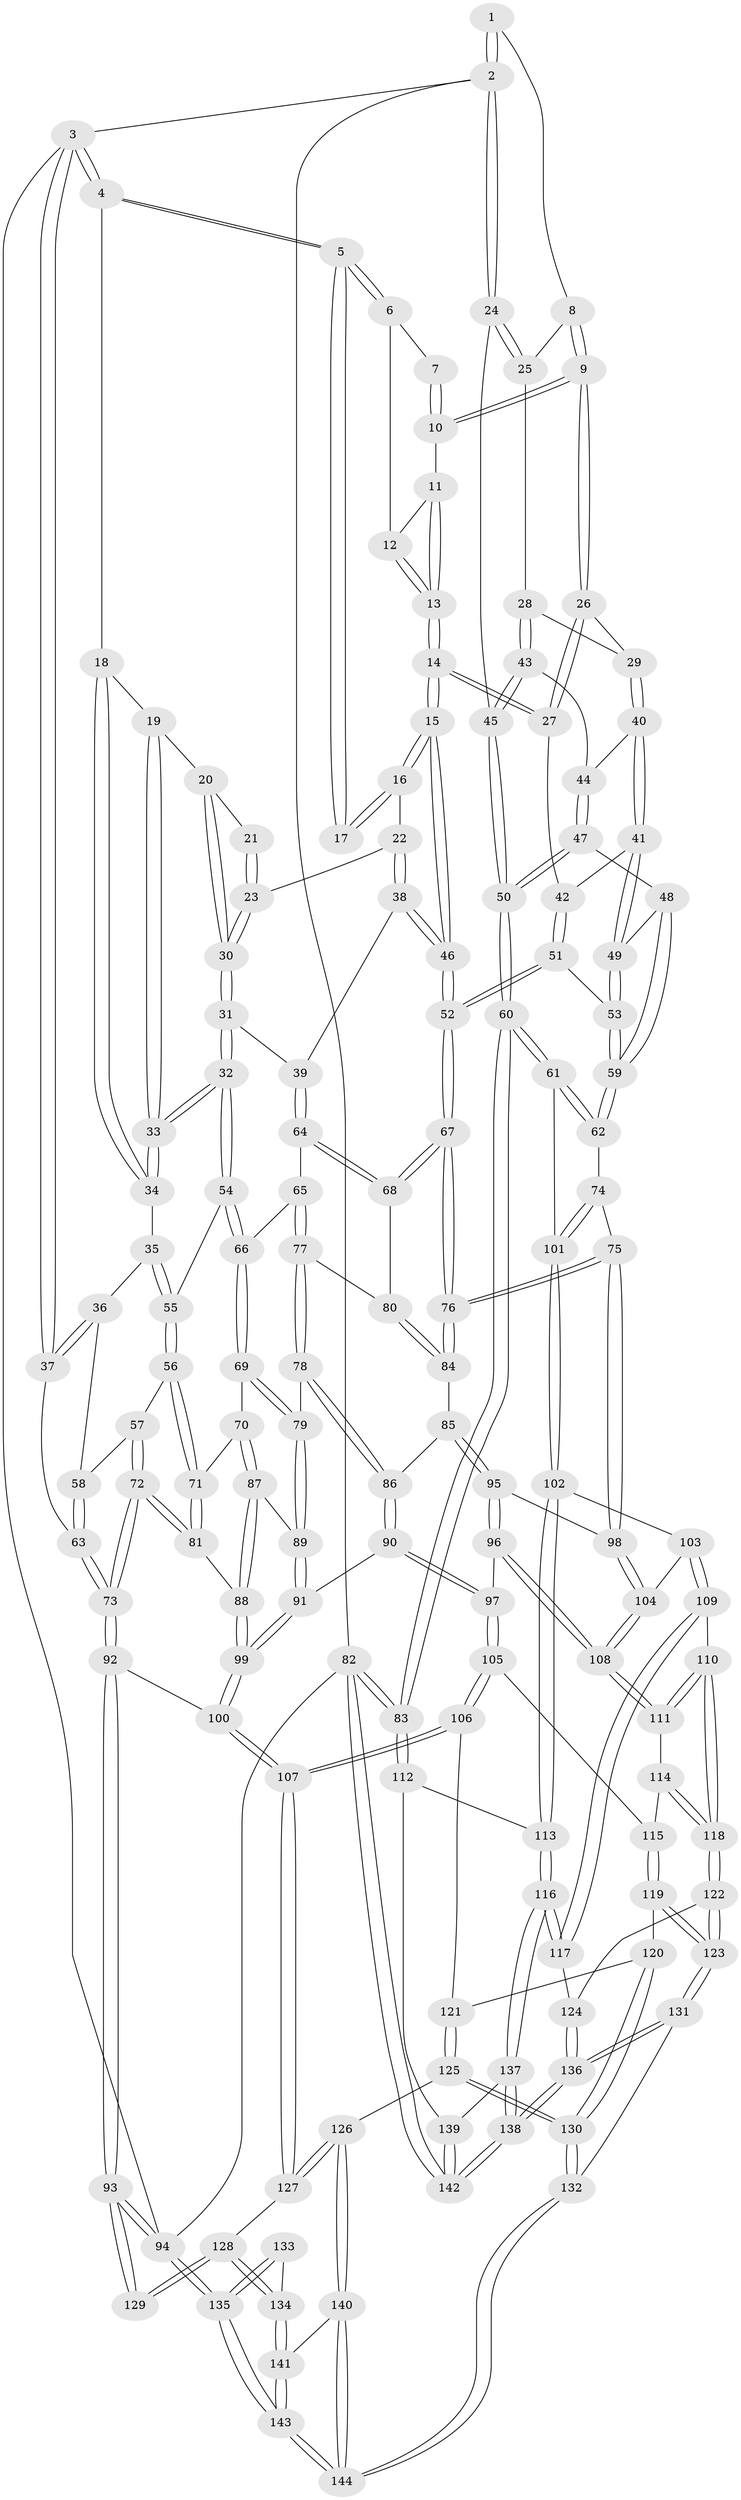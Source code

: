 // coarse degree distribution, {2: 0.10344827586206896, 4: 0.1839080459770115, 3: 0.6551724137931034, 5: 0.034482758620689655, 6: 0.022988505747126436}
// Generated by graph-tools (version 1.1) at 2025/54/03/04/25 22:54:14]
// undirected, 144 vertices, 357 edges
graph export_dot {
  node [color=gray90,style=filled];
  1 [pos="+1+0"];
  2 [pos="+1+0"];
  3 [pos="+0+0"];
  4 [pos="+0.16354231844065104+0"];
  5 [pos="+0.600034823917327+0"];
  6 [pos="+0.6537753365641593+0"];
  7 [pos="+0.9436852281416082+0"];
  8 [pos="+0.9020787887277641+0.06524787160525354"];
  9 [pos="+0.8464186517932285+0.07801654507903238"];
  10 [pos="+0.8427829858954702+0.07622372214077731"];
  11 [pos="+0.8174218511203177+0.06660928288699856"];
  12 [pos="+0.6984090704562694+0"];
  13 [pos="+0.7370297834648141+0.1428242078785836"];
  14 [pos="+0.7215989423348819+0.1766855585074742"];
  15 [pos="+0.6681511793149287+0.21260113579601975"];
  16 [pos="+0.6330270467297594+0.1473664534152489"];
  17 [pos="+0.5883459644434702+0"];
  18 [pos="+0.17984192060230766+0"];
  19 [pos="+0.258451178393584+0"];
  20 [pos="+0.38384983544373813+0.0858558548519094"];
  21 [pos="+0.5285027995828142+0.03922607367680973"];
  22 [pos="+0.5114247606717534+0.14295312885661005"];
  23 [pos="+0.4799321617278566+0.12599327166113097"];
  24 [pos="+1+0.12796708394147152"];
  25 [pos="+0.9255150992967216+0.0874284028473599"];
  26 [pos="+0.8473154080085703+0.15331051310335211"];
  27 [pos="+0.8208889290959571+0.1811110884338984"];
  28 [pos="+0.9219515588213916+0.16011982346975517"];
  29 [pos="+0.8750455965966529+0.1606393687426977"];
  30 [pos="+0.44234254512896315+0.1440188080903826"];
  31 [pos="+0.42445714343193186+0.23385854760219055"];
  32 [pos="+0.33100240088525495+0.27136653221032464"];
  33 [pos="+0.3112082248336361+0.23799546710789898"];
  34 [pos="+0.12383405465843542+0.18911169407785497"];
  35 [pos="+0.12161719368916732+0.19344023458201662"];
  36 [pos="+0.11594272815803254+0.20144486239322096"];
  37 [pos="+0+0.13654194500624667"];
  38 [pos="+0.5622089390416085+0.26608558844198865"];
  39 [pos="+0.5174823128128924+0.27933488772222603"];
  40 [pos="+0.8846420361651421+0.21158377017385718"];
  41 [pos="+0.8625303586715305+0.227204556203613"];
  42 [pos="+0.8363152960871758+0.2126255542762575"];
  43 [pos="+0.9294206918400354+0.16869430094438442"];
  44 [pos="+0.9240591276028319+0.2050676804592496"];
  45 [pos="+1+0.15055099371609948"];
  46 [pos="+0.6580199975683448+0.2560935364853702"];
  47 [pos="+0.9517080389338723+0.27040807114849275"];
  48 [pos="+0.9154591855329278+0.28830308789649745"];
  49 [pos="+0.8874410133611619+0.2865873093362901"];
  50 [pos="+1+0.2907924371670785"];
  51 [pos="+0.7701835862418427+0.329772676157728"];
  52 [pos="+0.6997130622806039+0.3299071334860833"];
  53 [pos="+0.7955964099310535+0.33544621520347484"];
  54 [pos="+0.3160895813599883+0.3107180210834291"];
  55 [pos="+0.284820929813785+0.3229206736381369"];
  56 [pos="+0.1988354940552131+0.37153805956120284"];
  57 [pos="+0.13018913598550497+0.3390350370659551"];
  58 [pos="+0.09701056558151336+0.2758598011387941"];
  59 [pos="+0.9317639665078878+0.4782429544831952"];
  60 [pos="+1+0.5609546532155865"];
  61 [pos="+1+0.5396450817858465"];
  62 [pos="+0.9361280147942231+0.48554902452460735"];
  63 [pos="+0+0.33034644370011446"];
  64 [pos="+0.49251250314830664+0.3739608430098548"];
  65 [pos="+0.37047914233645723+0.349660358544878"];
  66 [pos="+0.32190163299114566+0.3198727440334612"];
  67 [pos="+0.6636964933526766+0.46193772976001035"];
  68 [pos="+0.5018790431990683+0.4207609328253839"];
  69 [pos="+0.3342234354953159+0.4271849693660332"];
  70 [pos="+0.2554280592057544+0.4745580267924605"];
  71 [pos="+0.1992747956825859+0.3918565367185561"];
  72 [pos="+0+0.544541141543829"];
  73 [pos="+0+0.5763766334290965"];
  74 [pos="+0.6778475254115102+0.4892040707049343"];
  75 [pos="+0.6711880924361171+0.48812150405955534"];
  76 [pos="+0.6696782780634684+0.4853268047128154"];
  77 [pos="+0.4364869853531437+0.4568234708440509"];
  78 [pos="+0.4042050808340529+0.4840838637456435"];
  79 [pos="+0.3794869268537212+0.4891699243207512"];
  80 [pos="+0.48021017248528464+0.4417055426701137"];
  81 [pos="+0.12472898097452527+0.5155442553460564"];
  82 [pos="+1+1"];
  83 [pos="+1+0.7139270251214298"];
  84 [pos="+0.5070592058388815+0.5432288207897498"];
  85 [pos="+0.5061879969793323+0.5447264071863495"];
  86 [pos="+0.44506043871344075+0.5422693380553522"];
  87 [pos="+0.25802198289211514+0.4975474829435281"];
  88 [pos="+0.19761681294094413+0.5547754540200528"];
  89 [pos="+0.3405581062318806+0.537839604918342"];
  90 [pos="+0.41401071785561566+0.6373849258506916"];
  91 [pos="+0.3405898064570201+0.5598559304450161"];
  92 [pos="+0+0.5803017331331286"];
  93 [pos="+0+0.6579712549794268"];
  94 [pos="+0+1"];
  95 [pos="+0.5137197497733125+0.6403598270810084"];
  96 [pos="+0.5110596330051436+0.649420640522346"];
  97 [pos="+0.42242435640645926+0.6561904853544771"];
  98 [pos="+0.6706286567723206+0.49420272929888237"];
  99 [pos="+0.22971651858378953+0.6486048996853938"];
  100 [pos="+0.2205223957648619+0.7013053198087931"];
  101 [pos="+0.8704654007465326+0.6210607768536013"];
  102 [pos="+0.8100245489309101+0.6786315952747914"];
  103 [pos="+0.690968982442445+0.6416901659825868"];
  104 [pos="+0.6895453301768739+0.6407054305135494"];
  105 [pos="+0.40211017488411455+0.6851162948494152"];
  106 [pos="+0.2903818256233132+0.7335549148036864"];
  107 [pos="+0.2379690872667371+0.7396054178962829"];
  108 [pos="+0.5734645795357283+0.7066243295994133"];
  109 [pos="+0.701104763215331+0.783339270714075"];
  110 [pos="+0.6965835257692342+0.7817776372087873"];
  111 [pos="+0.5734417807269002+0.7072700339997228"];
  112 [pos="+0.967557182614015+0.806051267604285"];
  113 [pos="+0.8152774464074464+0.7279596811597163"];
  114 [pos="+0.5713650425901569+0.7158344738611214"];
  115 [pos="+0.44073159028288406+0.7661356099726927"];
  116 [pos="+0.7611707924926235+0.8309377094978746"];
  117 [pos="+0.72247147282278+0.8119137003844918"];
  118 [pos="+0.5667279375460675+0.7919079238492962"];
  119 [pos="+0.4458678671305779+0.8225724776110374"];
  120 [pos="+0.4297742084262925+0.8268662909593893"];
  121 [pos="+0.3953032307489434+0.8171503427051057"];
  122 [pos="+0.5635387430646894+0.8084389498617951"];
  123 [pos="+0.49048222263629093+0.8458804144655054"];
  124 [pos="+0.6012330742971871+0.8444544673454107"];
  125 [pos="+0.3063411388109372+0.8733940589679883"];
  126 [pos="+0.26055014078374933+0.8499943858240407"];
  127 [pos="+0.22347167005832044+0.7830552923053595"];
  128 [pos="+0.17700720298308698+0.8079441908499851"];
  129 [pos="+0+0.7231518230477013"];
  130 [pos="+0.3611308978730072+0.9215202437361372"];
  131 [pos="+0.4839981711968644+1"];
  132 [pos="+0.449733481347667+1"];
  133 [pos="+0.06862612799621008+0.8601171721759153"];
  134 [pos="+0.13909379627237345+0.8534104339863698"];
  135 [pos="+0+1"];
  136 [pos="+0.6897339221500205+1"];
  137 [pos="+0.8010201915734113+0.961739435830815"];
  138 [pos="+0.7598816446991699+1"];
  139 [pos="+0.9320517031600274+0.8415189881006357"];
  140 [pos="+0.23464004689058907+0.9565842842284363"];
  141 [pos="+0.13436125362329773+0.905742582363783"];
  142 [pos="+1+1"];
  143 [pos="+0+1"];
  144 [pos="+0.2475684647376282+1"];
  1 -- 2;
  1 -- 2;
  1 -- 8;
  2 -- 3;
  2 -- 24;
  2 -- 24;
  2 -- 82;
  3 -- 4;
  3 -- 4;
  3 -- 37;
  3 -- 37;
  3 -- 94;
  4 -- 5;
  4 -- 5;
  4 -- 18;
  5 -- 6;
  5 -- 6;
  5 -- 17;
  5 -- 17;
  6 -- 7;
  6 -- 12;
  7 -- 10;
  7 -- 10;
  8 -- 9;
  8 -- 9;
  8 -- 25;
  9 -- 10;
  9 -- 10;
  9 -- 26;
  9 -- 26;
  10 -- 11;
  11 -- 12;
  11 -- 13;
  11 -- 13;
  12 -- 13;
  12 -- 13;
  13 -- 14;
  13 -- 14;
  14 -- 15;
  14 -- 15;
  14 -- 27;
  14 -- 27;
  15 -- 16;
  15 -- 16;
  15 -- 46;
  15 -- 46;
  16 -- 17;
  16 -- 17;
  16 -- 22;
  18 -- 19;
  18 -- 34;
  18 -- 34;
  19 -- 20;
  19 -- 33;
  19 -- 33;
  20 -- 21;
  20 -- 30;
  20 -- 30;
  21 -- 23;
  21 -- 23;
  22 -- 23;
  22 -- 38;
  22 -- 38;
  23 -- 30;
  23 -- 30;
  24 -- 25;
  24 -- 25;
  24 -- 45;
  25 -- 28;
  26 -- 27;
  26 -- 27;
  26 -- 29;
  27 -- 42;
  28 -- 29;
  28 -- 43;
  28 -- 43;
  29 -- 40;
  29 -- 40;
  30 -- 31;
  30 -- 31;
  31 -- 32;
  31 -- 32;
  31 -- 39;
  32 -- 33;
  32 -- 33;
  32 -- 54;
  32 -- 54;
  33 -- 34;
  33 -- 34;
  34 -- 35;
  35 -- 36;
  35 -- 55;
  35 -- 55;
  36 -- 37;
  36 -- 37;
  36 -- 58;
  37 -- 63;
  38 -- 39;
  38 -- 46;
  38 -- 46;
  39 -- 64;
  39 -- 64;
  40 -- 41;
  40 -- 41;
  40 -- 44;
  41 -- 42;
  41 -- 49;
  41 -- 49;
  42 -- 51;
  42 -- 51;
  43 -- 44;
  43 -- 45;
  43 -- 45;
  44 -- 47;
  44 -- 47;
  45 -- 50;
  45 -- 50;
  46 -- 52;
  46 -- 52;
  47 -- 48;
  47 -- 50;
  47 -- 50;
  48 -- 49;
  48 -- 59;
  48 -- 59;
  49 -- 53;
  49 -- 53;
  50 -- 60;
  50 -- 60;
  51 -- 52;
  51 -- 52;
  51 -- 53;
  52 -- 67;
  52 -- 67;
  53 -- 59;
  53 -- 59;
  54 -- 55;
  54 -- 66;
  54 -- 66;
  55 -- 56;
  55 -- 56;
  56 -- 57;
  56 -- 71;
  56 -- 71;
  57 -- 58;
  57 -- 72;
  57 -- 72;
  58 -- 63;
  58 -- 63;
  59 -- 62;
  59 -- 62;
  60 -- 61;
  60 -- 61;
  60 -- 83;
  60 -- 83;
  61 -- 62;
  61 -- 62;
  61 -- 101;
  62 -- 74;
  63 -- 73;
  63 -- 73;
  64 -- 65;
  64 -- 68;
  64 -- 68;
  65 -- 66;
  65 -- 77;
  65 -- 77;
  66 -- 69;
  66 -- 69;
  67 -- 68;
  67 -- 68;
  67 -- 76;
  67 -- 76;
  68 -- 80;
  69 -- 70;
  69 -- 79;
  69 -- 79;
  70 -- 71;
  70 -- 87;
  70 -- 87;
  71 -- 81;
  71 -- 81;
  72 -- 73;
  72 -- 73;
  72 -- 81;
  72 -- 81;
  73 -- 92;
  73 -- 92;
  74 -- 75;
  74 -- 101;
  74 -- 101;
  75 -- 76;
  75 -- 76;
  75 -- 98;
  75 -- 98;
  76 -- 84;
  76 -- 84;
  77 -- 78;
  77 -- 78;
  77 -- 80;
  78 -- 79;
  78 -- 86;
  78 -- 86;
  79 -- 89;
  79 -- 89;
  80 -- 84;
  80 -- 84;
  81 -- 88;
  82 -- 83;
  82 -- 83;
  82 -- 142;
  82 -- 142;
  82 -- 94;
  83 -- 112;
  83 -- 112;
  84 -- 85;
  85 -- 86;
  85 -- 95;
  85 -- 95;
  86 -- 90;
  86 -- 90;
  87 -- 88;
  87 -- 88;
  87 -- 89;
  88 -- 99;
  88 -- 99;
  89 -- 91;
  89 -- 91;
  90 -- 91;
  90 -- 97;
  90 -- 97;
  91 -- 99;
  91 -- 99;
  92 -- 93;
  92 -- 93;
  92 -- 100;
  93 -- 94;
  93 -- 94;
  93 -- 129;
  93 -- 129;
  94 -- 135;
  94 -- 135;
  95 -- 96;
  95 -- 96;
  95 -- 98;
  96 -- 97;
  96 -- 108;
  96 -- 108;
  97 -- 105;
  97 -- 105;
  98 -- 104;
  98 -- 104;
  99 -- 100;
  99 -- 100;
  100 -- 107;
  100 -- 107;
  101 -- 102;
  101 -- 102;
  102 -- 103;
  102 -- 113;
  102 -- 113;
  103 -- 104;
  103 -- 109;
  103 -- 109;
  104 -- 108;
  104 -- 108;
  105 -- 106;
  105 -- 106;
  105 -- 115;
  106 -- 107;
  106 -- 107;
  106 -- 121;
  107 -- 127;
  107 -- 127;
  108 -- 111;
  108 -- 111;
  109 -- 110;
  109 -- 117;
  109 -- 117;
  110 -- 111;
  110 -- 111;
  110 -- 118;
  110 -- 118;
  111 -- 114;
  112 -- 113;
  112 -- 139;
  113 -- 116;
  113 -- 116;
  114 -- 115;
  114 -- 118;
  114 -- 118;
  115 -- 119;
  115 -- 119;
  116 -- 117;
  116 -- 117;
  116 -- 137;
  116 -- 137;
  117 -- 124;
  118 -- 122;
  118 -- 122;
  119 -- 120;
  119 -- 123;
  119 -- 123;
  120 -- 121;
  120 -- 130;
  120 -- 130;
  121 -- 125;
  121 -- 125;
  122 -- 123;
  122 -- 123;
  122 -- 124;
  123 -- 131;
  123 -- 131;
  124 -- 136;
  124 -- 136;
  125 -- 126;
  125 -- 130;
  125 -- 130;
  126 -- 127;
  126 -- 127;
  126 -- 140;
  126 -- 140;
  127 -- 128;
  128 -- 129;
  128 -- 129;
  128 -- 134;
  128 -- 134;
  130 -- 132;
  130 -- 132;
  131 -- 132;
  131 -- 136;
  131 -- 136;
  132 -- 144;
  132 -- 144;
  133 -- 134;
  133 -- 135;
  133 -- 135;
  134 -- 141;
  134 -- 141;
  135 -- 143;
  135 -- 143;
  136 -- 138;
  136 -- 138;
  137 -- 138;
  137 -- 138;
  137 -- 139;
  138 -- 142;
  138 -- 142;
  139 -- 142;
  139 -- 142;
  140 -- 141;
  140 -- 144;
  140 -- 144;
  141 -- 143;
  141 -- 143;
  143 -- 144;
  143 -- 144;
}
